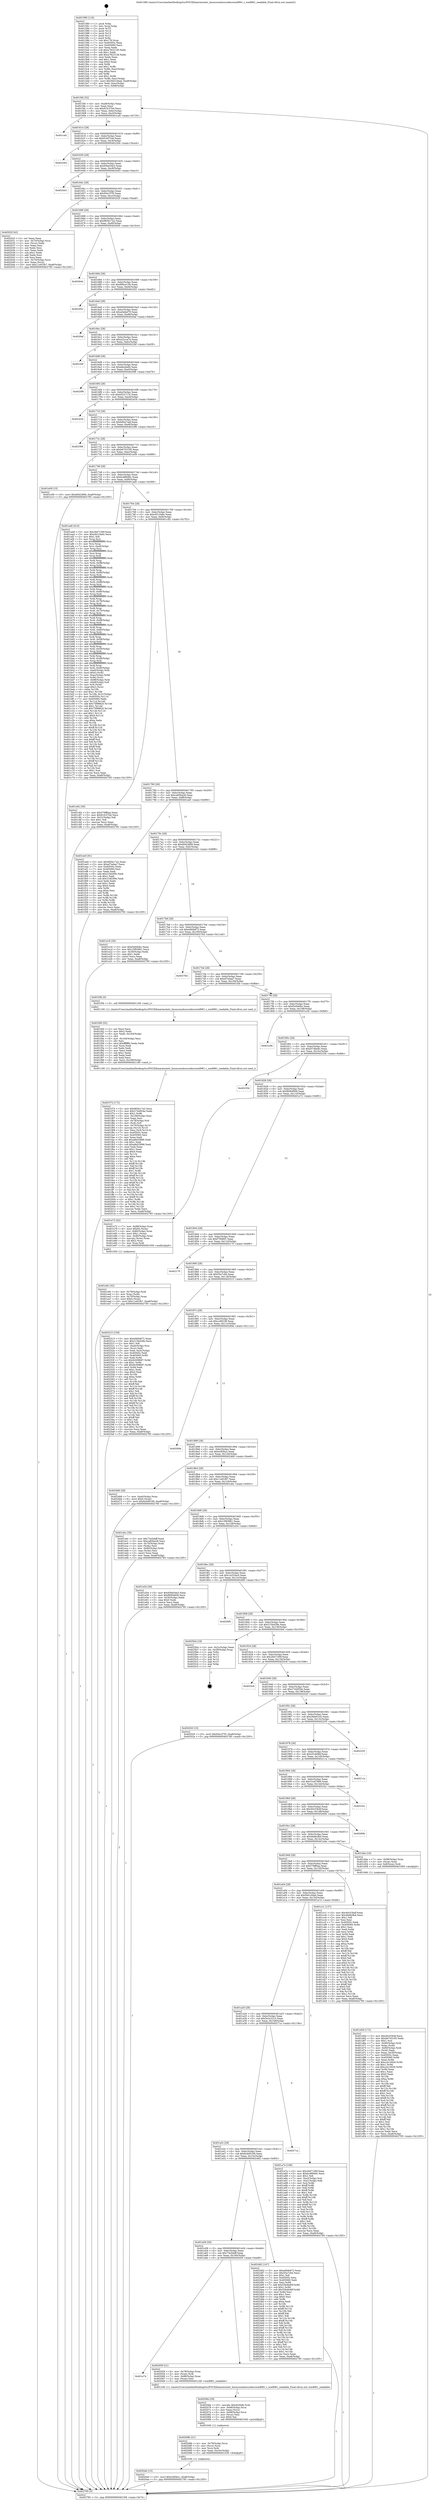 digraph "0x401580" {
  label = "0x401580 (/mnt/c/Users/mathe/Desktop/tcc/POCII/binaries/extr_linuxsoundsoccodecswm8961.c_wm8961_readable_Final-ollvm.out::main(0))"
  labelloc = "t"
  node[shape=record]

  Entry [label="",width=0.3,height=0.3,shape=circle,fillcolor=black,style=filled]
  "0x4015f4" [label="{
     0x4015f4 [32]\l
     | [instrs]\l
     &nbsp;&nbsp;0x4015f4 \<+6\>: mov -0xa8(%rbp),%eax\l
     &nbsp;&nbsp;0x4015fa \<+2\>: mov %eax,%ecx\l
     &nbsp;&nbsp;0x4015fc \<+6\>: sub $0x81fc37bd,%ecx\l
     &nbsp;&nbsp;0x401602 \<+6\>: mov %eax,-0xbc(%rbp)\l
     &nbsp;&nbsp;0x401608 \<+6\>: mov %ecx,-0xc0(%rbp)\l
     &nbsp;&nbsp;0x40160e \<+6\>: je 0000000000401ca0 \<main+0x720\>\l
  }"]
  "0x401ca0" [label="{
     0x401ca0\l
  }", style=dashed]
  "0x401614" [label="{
     0x401614 [28]\l
     | [instrs]\l
     &nbsp;&nbsp;0x401614 \<+5\>: jmp 0000000000401619 \<main+0x99\>\l
     &nbsp;&nbsp;0x401619 \<+6\>: mov -0xbc(%rbp),%eax\l
     &nbsp;&nbsp;0x40161f \<+5\>: sub $0x91bf72ad,%eax\l
     &nbsp;&nbsp;0x401624 \<+6\>: mov %eax,-0xc4(%rbp)\l
     &nbsp;&nbsp;0x40162a \<+6\>: je 0000000000402264 \<main+0xce4\>\l
  }"]
  Exit [label="",width=0.3,height=0.3,shape=circle,fillcolor=black,style=filled,peripheries=2]
  "0x402264" [label="{
     0x402264\l
  }", style=dashed]
  "0x401630" [label="{
     0x401630 [28]\l
     | [instrs]\l
     &nbsp;&nbsp;0x401630 \<+5\>: jmp 0000000000401635 \<main+0xb5\>\l
     &nbsp;&nbsp;0x401635 \<+6\>: mov -0xbc(%rbp),%eax\l
     &nbsp;&nbsp;0x40163b \<+5\>: sub $0x93be54e3,%eax\l
     &nbsp;&nbsp;0x401640 \<+6\>: mov %eax,-0xc8(%rbp)\l
     &nbsp;&nbsp;0x401646 \<+6\>: je 0000000000402443 \<main+0xec3\>\l
  }"]
  "0x4020a0" [label="{
     0x4020a0 [15]\l
     | [instrs]\l
     &nbsp;&nbsp;0x4020a0 \<+10\>: movl $0xe285bcc,-0xa8(%rbp)\l
     &nbsp;&nbsp;0x4020aa \<+5\>: jmp 0000000000402785 \<main+0x1205\>\l
  }"]
  "0x402443" [label="{
     0x402443\l
  }", style=dashed]
  "0x40164c" [label="{
     0x40164c [28]\l
     | [instrs]\l
     &nbsp;&nbsp;0x40164c \<+5\>: jmp 0000000000401651 \<main+0xd1\>\l
     &nbsp;&nbsp;0x401651 \<+6\>: mov -0xbc(%rbp),%eax\l
     &nbsp;&nbsp;0x401657 \<+5\>: sub $0x93e1f7f3,%eax\l
     &nbsp;&nbsp;0x40165c \<+6\>: mov %eax,-0xcc(%rbp)\l
     &nbsp;&nbsp;0x401662 \<+6\>: je 000000000040202f \<main+0xaaf\>\l
  }"]
  "0x40208b" [label="{
     0x40208b [21]\l
     | [instrs]\l
     &nbsp;&nbsp;0x40208b \<+4\>: mov -0x78(%rbp),%rcx\l
     &nbsp;&nbsp;0x40208f \<+3\>: mov (%rcx),%rcx\l
     &nbsp;&nbsp;0x402092 \<+3\>: mov %rcx,%rdi\l
     &nbsp;&nbsp;0x402095 \<+6\>: mov %eax,-0x16c(%rbp)\l
     &nbsp;&nbsp;0x40209b \<+5\>: call 0000000000401030 \<free@plt\>\l
     | [calls]\l
     &nbsp;&nbsp;0x401030 \{1\} (unknown)\l
  }"]
  "0x40202f" [label="{
     0x40202f [42]\l
     | [instrs]\l
     &nbsp;&nbsp;0x40202f \<+2\>: xor %eax,%eax\l
     &nbsp;&nbsp;0x402031 \<+4\>: mov -0x70(%rbp),%rcx\l
     &nbsp;&nbsp;0x402035 \<+2\>: mov (%rcx),%edx\l
     &nbsp;&nbsp;0x402037 \<+2\>: mov %eax,%esi\l
     &nbsp;&nbsp;0x402039 \<+2\>: sub %edx,%esi\l
     &nbsp;&nbsp;0x40203b \<+2\>: mov %eax,%edx\l
     &nbsp;&nbsp;0x40203d \<+3\>: sub $0x1,%edx\l
     &nbsp;&nbsp;0x402040 \<+2\>: add %edx,%esi\l
     &nbsp;&nbsp;0x402042 \<+2\>: sub %esi,%eax\l
     &nbsp;&nbsp;0x402044 \<+4\>: mov -0x70(%rbp),%rcx\l
     &nbsp;&nbsp;0x402048 \<+2\>: mov %eax,(%rcx)\l
     &nbsp;&nbsp;0x40204a \<+10\>: movl $0x11e91fb7,-0xa8(%rbp)\l
     &nbsp;&nbsp;0x402054 \<+5\>: jmp 0000000000402785 \<main+0x1205\>\l
  }"]
  "0x401668" [label="{
     0x401668 [28]\l
     | [instrs]\l
     &nbsp;&nbsp;0x401668 \<+5\>: jmp 000000000040166d \<main+0xed\>\l
     &nbsp;&nbsp;0x40166d \<+6\>: mov -0xbc(%rbp),%eax\l
     &nbsp;&nbsp;0x401673 \<+5\>: sub $0x965b17a2,%eax\l
     &nbsp;&nbsp;0x401678 \<+6\>: mov %eax,-0xd0(%rbp)\l
     &nbsp;&nbsp;0x40167e \<+6\>: je 0000000000402644 \<main+0x10c4\>\l
  }"]
  "0x40206e" [label="{
     0x40206e [29]\l
     | [instrs]\l
     &nbsp;&nbsp;0x40206e \<+10\>: movabs $0x4030d6,%rdi\l
     &nbsp;&nbsp;0x402078 \<+4\>: mov -0x68(%rbp),%rcx\l
     &nbsp;&nbsp;0x40207c \<+2\>: mov %eax,(%rcx)\l
     &nbsp;&nbsp;0x40207e \<+4\>: mov -0x68(%rbp),%rcx\l
     &nbsp;&nbsp;0x402082 \<+2\>: mov (%rcx),%esi\l
     &nbsp;&nbsp;0x402084 \<+2\>: mov $0x0,%al\l
     &nbsp;&nbsp;0x402086 \<+5\>: call 0000000000401040 \<printf@plt\>\l
     | [calls]\l
     &nbsp;&nbsp;0x401040 \{1\} (unknown)\l
  }"]
  "0x402644" [label="{
     0x402644\l
  }", style=dashed]
  "0x401684" [label="{
     0x401684 [28]\l
     | [instrs]\l
     &nbsp;&nbsp;0x401684 \<+5\>: jmp 0000000000401689 \<main+0x109\>\l
     &nbsp;&nbsp;0x401689 \<+6\>: mov -0xbc(%rbp),%eax\l
     &nbsp;&nbsp;0x40168f \<+5\>: sub $0x99bce15b,%eax\l
     &nbsp;&nbsp;0x401694 \<+6\>: mov %eax,-0xd4(%rbp)\l
     &nbsp;&nbsp;0x40169a \<+6\>: je 0000000000402452 \<main+0xed2\>\l
  }"]
  "0x401a74" [label="{
     0x401a74\l
  }", style=dashed]
  "0x402452" [label="{
     0x402452\l
  }", style=dashed]
  "0x4016a0" [label="{
     0x4016a0 [28]\l
     | [instrs]\l
     &nbsp;&nbsp;0x4016a0 \<+5\>: jmp 00000000004016a5 \<main+0x125\>\l
     &nbsp;&nbsp;0x4016a5 \<+6\>: mov -0xbc(%rbp),%eax\l
     &nbsp;&nbsp;0x4016ab \<+5\>: sub $0xa0afad79,%eax\l
     &nbsp;&nbsp;0x4016b0 \<+6\>: mov %eax,-0xd8(%rbp)\l
     &nbsp;&nbsp;0x4016b6 \<+6\>: je 00000000004020af \<main+0xb2f\>\l
  }"]
  "0x402059" [label="{
     0x402059 [21]\l
     | [instrs]\l
     &nbsp;&nbsp;0x402059 \<+4\>: mov -0x78(%rbp),%rax\l
     &nbsp;&nbsp;0x40205d \<+3\>: mov (%rax),%rdi\l
     &nbsp;&nbsp;0x402060 \<+7\>: mov -0x88(%rbp),%rax\l
     &nbsp;&nbsp;0x402067 \<+2\>: mov (%rax),%esi\l
     &nbsp;&nbsp;0x402069 \<+5\>: call 0000000000401240 \<wm8961_readable\>\l
     | [calls]\l
     &nbsp;&nbsp;0x401240 \{1\} (/mnt/c/Users/mathe/Desktop/tcc/POCII/binaries/extr_linuxsoundsoccodecswm8961.c_wm8961_readable_Final-ollvm.out::wm8961_readable)\l
  }"]
  "0x4020af" [label="{
     0x4020af\l
  }", style=dashed]
  "0x4016bc" [label="{
     0x4016bc [28]\l
     | [instrs]\l
     &nbsp;&nbsp;0x4016bc \<+5\>: jmp 00000000004016c1 \<main+0x141\>\l
     &nbsp;&nbsp;0x4016c1 \<+6\>: mov -0xbc(%rbp),%eax\l
     &nbsp;&nbsp;0x4016c7 \<+5\>: sub $0xa22cca7a,%eax\l
     &nbsp;&nbsp;0x4016cc \<+6\>: mov %eax,-0xdc(%rbp)\l
     &nbsp;&nbsp;0x4016d2 \<+6\>: je 00000000004022bf \<main+0xd3f\>\l
  }"]
  "0x401a58" [label="{
     0x401a58 [28]\l
     | [instrs]\l
     &nbsp;&nbsp;0x401a58 \<+5\>: jmp 0000000000401a5d \<main+0x4dd\>\l
     &nbsp;&nbsp;0x401a5d \<+6\>: mov -0xbc(%rbp),%eax\l
     &nbsp;&nbsp;0x401a63 \<+5\>: sub $0x73e5deff,%eax\l
     &nbsp;&nbsp;0x401a68 \<+6\>: mov %eax,-0x160(%rbp)\l
     &nbsp;&nbsp;0x401a6e \<+6\>: je 0000000000402059 \<main+0xad9\>\l
  }"]
  "0x4022bf" [label="{
     0x4022bf\l
  }", style=dashed]
  "0x4016d8" [label="{
     0x4016d8 [28]\l
     | [instrs]\l
     &nbsp;&nbsp;0x4016d8 \<+5\>: jmp 00000000004016dd \<main+0x15d\>\l
     &nbsp;&nbsp;0x4016dd \<+6\>: mov -0xbc(%rbp),%eax\l
     &nbsp;&nbsp;0x4016e3 \<+5\>: sub $0xafecbe84,%eax\l
     &nbsp;&nbsp;0x4016e8 \<+6\>: mov %eax,-0xe0(%rbp)\l
     &nbsp;&nbsp;0x4016ee \<+6\>: je 00000000004020f6 \<main+0xb76\>\l
  }"]
  "0x402482" [label="{
     0x402482 [147]\l
     | [instrs]\l
     &nbsp;&nbsp;0x402482 \<+5\>: mov $0xef40b872,%eax\l
     &nbsp;&nbsp;0x402487 \<+5\>: mov $0x55a7c64,%ecx\l
     &nbsp;&nbsp;0x40248c \<+2\>: mov $0x1,%dl\l
     &nbsp;&nbsp;0x40248e \<+7\>: mov 0x40505c,%esi\l
     &nbsp;&nbsp;0x402495 \<+7\>: mov 0x405060,%edi\l
     &nbsp;&nbsp;0x40249c \<+3\>: mov %esi,%r8d\l
     &nbsp;&nbsp;0x40249f \<+7\>: add $0x53b4bd0f,%r8d\l
     &nbsp;&nbsp;0x4024a6 \<+4\>: sub $0x1,%r8d\l
     &nbsp;&nbsp;0x4024aa \<+7\>: sub $0x53b4bd0f,%r8d\l
     &nbsp;&nbsp;0x4024b1 \<+4\>: imul %r8d,%esi\l
     &nbsp;&nbsp;0x4024b5 \<+3\>: and $0x1,%esi\l
     &nbsp;&nbsp;0x4024b8 \<+3\>: cmp $0x0,%esi\l
     &nbsp;&nbsp;0x4024bb \<+4\>: sete %r9b\l
     &nbsp;&nbsp;0x4024bf \<+3\>: cmp $0xa,%edi\l
     &nbsp;&nbsp;0x4024c2 \<+4\>: setl %r10b\l
     &nbsp;&nbsp;0x4024c6 \<+3\>: mov %r9b,%r11b\l
     &nbsp;&nbsp;0x4024c9 \<+4\>: xor $0xff,%r11b\l
     &nbsp;&nbsp;0x4024cd \<+3\>: mov %r10b,%bl\l
     &nbsp;&nbsp;0x4024d0 \<+3\>: xor $0xff,%bl\l
     &nbsp;&nbsp;0x4024d3 \<+3\>: xor $0x1,%dl\l
     &nbsp;&nbsp;0x4024d6 \<+3\>: mov %r11b,%r14b\l
     &nbsp;&nbsp;0x4024d9 \<+4\>: and $0xff,%r14b\l
     &nbsp;&nbsp;0x4024dd \<+3\>: and %dl,%r9b\l
     &nbsp;&nbsp;0x4024e0 \<+3\>: mov %bl,%r15b\l
     &nbsp;&nbsp;0x4024e3 \<+4\>: and $0xff,%r15b\l
     &nbsp;&nbsp;0x4024e7 \<+3\>: and %dl,%r10b\l
     &nbsp;&nbsp;0x4024ea \<+3\>: or %r9b,%r14b\l
     &nbsp;&nbsp;0x4024ed \<+3\>: or %r10b,%r15b\l
     &nbsp;&nbsp;0x4024f0 \<+3\>: xor %r15b,%r14b\l
     &nbsp;&nbsp;0x4024f3 \<+3\>: or %bl,%r11b\l
     &nbsp;&nbsp;0x4024f6 \<+4\>: xor $0xff,%r11b\l
     &nbsp;&nbsp;0x4024fa \<+3\>: or $0x1,%dl\l
     &nbsp;&nbsp;0x4024fd \<+3\>: and %dl,%r11b\l
     &nbsp;&nbsp;0x402500 \<+3\>: or %r11b,%r14b\l
     &nbsp;&nbsp;0x402503 \<+4\>: test $0x1,%r14b\l
     &nbsp;&nbsp;0x402507 \<+3\>: cmovne %ecx,%eax\l
     &nbsp;&nbsp;0x40250a \<+6\>: mov %eax,-0xa8(%rbp)\l
     &nbsp;&nbsp;0x402510 \<+5\>: jmp 0000000000402785 \<main+0x1205\>\l
  }"]
  "0x4020f6" [label="{
     0x4020f6\l
  }", style=dashed]
  "0x4016f4" [label="{
     0x4016f4 [28]\l
     | [instrs]\l
     &nbsp;&nbsp;0x4016f4 \<+5\>: jmp 00000000004016f9 \<main+0x179\>\l
     &nbsp;&nbsp;0x4016f9 \<+6\>: mov -0xbc(%rbp),%eax\l
     &nbsp;&nbsp;0x4016ff \<+5\>: sub $0xb522713c,%eax\l
     &nbsp;&nbsp;0x401704 \<+6\>: mov %eax,-0xe4(%rbp)\l
     &nbsp;&nbsp;0x40170a \<+6\>: je 0000000000402434 \<main+0xeb4\>\l
  }"]
  "0x401a3c" [label="{
     0x401a3c [28]\l
     | [instrs]\l
     &nbsp;&nbsp;0x401a3c \<+5\>: jmp 0000000000401a41 \<main+0x4c1\>\l
     &nbsp;&nbsp;0x401a41 \<+6\>: mov -0xbc(%rbp),%eax\l
     &nbsp;&nbsp;0x401a47 \<+5\>: sub $0x6cb09169,%eax\l
     &nbsp;&nbsp;0x401a4c \<+6\>: mov %eax,-0x15c(%rbp)\l
     &nbsp;&nbsp;0x401a52 \<+6\>: je 0000000000402482 \<main+0xf02\>\l
  }"]
  "0x402434" [label="{
     0x402434\l
  }", style=dashed]
  "0x401710" [label="{
     0x401710 [28]\l
     | [instrs]\l
     &nbsp;&nbsp;0x401710 \<+5\>: jmp 0000000000401715 \<main+0x195\>\l
     &nbsp;&nbsp;0x401715 \<+6\>: mov -0xbc(%rbp),%eax\l
     &nbsp;&nbsp;0x40171b \<+5\>: sub $0xb60a7aaf,%eax\l
     &nbsp;&nbsp;0x401720 \<+6\>: mov %eax,-0xe8(%rbp)\l
     &nbsp;&nbsp;0x401726 \<+6\>: je 0000000000402396 \<main+0xe16\>\l
  }"]
  "0x40271a" [label="{
     0x40271a\l
  }", style=dashed]
  "0x402396" [label="{
     0x402396\l
  }", style=dashed]
  "0x40172c" [label="{
     0x40172c [28]\l
     | [instrs]\l
     &nbsp;&nbsp;0x40172c \<+5\>: jmp 0000000000401731 \<main+0x1b1\>\l
     &nbsp;&nbsp;0x401731 \<+6\>: mov -0xbc(%rbp),%eax\l
     &nbsp;&nbsp;0x401737 \<+5\>: sub $0xb6703195,%eax\l
     &nbsp;&nbsp;0x40173c \<+6\>: mov %eax,-0xec(%rbp)\l
     &nbsp;&nbsp;0x401742 \<+6\>: je 0000000000401e09 \<main+0x889\>\l
  }"]
  "0x401f74" [label="{
     0x401f74 [172]\l
     | [instrs]\l
     &nbsp;&nbsp;0x401f74 \<+5\>: mov $0x965b17a2,%ecx\l
     &nbsp;&nbsp;0x401f79 \<+5\>: mov $0x2744954e,%edx\l
     &nbsp;&nbsp;0x401f7e \<+3\>: mov $0x1,%r8b\l
     &nbsp;&nbsp;0x401f81 \<+6\>: mov -0x168(%rbp),%esi\l
     &nbsp;&nbsp;0x401f87 \<+3\>: imul %eax,%esi\l
     &nbsp;&nbsp;0x401f8a \<+4\>: mov -0x78(%rbp),%r9\l
     &nbsp;&nbsp;0x401f8e \<+3\>: mov (%r9),%r9\l
     &nbsp;&nbsp;0x401f91 \<+4\>: mov -0x70(%rbp),%r10\l
     &nbsp;&nbsp;0x401f95 \<+3\>: movslq (%r10),%r10\l
     &nbsp;&nbsp;0x401f98 \<+4\>: mov %esi,(%r9,%r10,4)\l
     &nbsp;&nbsp;0x401f9c \<+7\>: mov 0x40505c,%eax\l
     &nbsp;&nbsp;0x401fa3 \<+7\>: mov 0x405060,%esi\l
     &nbsp;&nbsp;0x401faa \<+2\>: mov %eax,%edi\l
     &nbsp;&nbsp;0x401fac \<+6\>: add $0xa8d25986,%edi\l
     &nbsp;&nbsp;0x401fb2 \<+3\>: sub $0x1,%edi\l
     &nbsp;&nbsp;0x401fb5 \<+6\>: sub $0xa8d25986,%edi\l
     &nbsp;&nbsp;0x401fbb \<+3\>: imul %edi,%eax\l
     &nbsp;&nbsp;0x401fbe \<+3\>: and $0x1,%eax\l
     &nbsp;&nbsp;0x401fc1 \<+3\>: cmp $0x0,%eax\l
     &nbsp;&nbsp;0x401fc4 \<+4\>: sete %r11b\l
     &nbsp;&nbsp;0x401fc8 \<+3\>: cmp $0xa,%esi\l
     &nbsp;&nbsp;0x401fcb \<+3\>: setl %bl\l
     &nbsp;&nbsp;0x401fce \<+3\>: mov %r11b,%r14b\l
     &nbsp;&nbsp;0x401fd1 \<+4\>: xor $0xff,%r14b\l
     &nbsp;&nbsp;0x401fd5 \<+3\>: mov %bl,%r15b\l
     &nbsp;&nbsp;0x401fd8 \<+4\>: xor $0xff,%r15b\l
     &nbsp;&nbsp;0x401fdc \<+4\>: xor $0x1,%r8b\l
     &nbsp;&nbsp;0x401fe0 \<+3\>: mov %r14b,%r12b\l
     &nbsp;&nbsp;0x401fe3 \<+4\>: and $0xff,%r12b\l
     &nbsp;&nbsp;0x401fe7 \<+3\>: and %r8b,%r11b\l
     &nbsp;&nbsp;0x401fea \<+3\>: mov %r15b,%r13b\l
     &nbsp;&nbsp;0x401fed \<+4\>: and $0xff,%r13b\l
     &nbsp;&nbsp;0x401ff1 \<+3\>: and %r8b,%bl\l
     &nbsp;&nbsp;0x401ff4 \<+3\>: or %r11b,%r12b\l
     &nbsp;&nbsp;0x401ff7 \<+3\>: or %bl,%r13b\l
     &nbsp;&nbsp;0x401ffa \<+3\>: xor %r13b,%r12b\l
     &nbsp;&nbsp;0x401ffd \<+3\>: or %r15b,%r14b\l
     &nbsp;&nbsp;0x402000 \<+4\>: xor $0xff,%r14b\l
     &nbsp;&nbsp;0x402004 \<+4\>: or $0x1,%r8b\l
     &nbsp;&nbsp;0x402008 \<+3\>: and %r8b,%r14b\l
     &nbsp;&nbsp;0x40200b \<+3\>: or %r14b,%r12b\l
     &nbsp;&nbsp;0x40200e \<+4\>: test $0x1,%r12b\l
     &nbsp;&nbsp;0x402012 \<+3\>: cmovne %edx,%ecx\l
     &nbsp;&nbsp;0x402015 \<+6\>: mov %ecx,-0xa8(%rbp)\l
     &nbsp;&nbsp;0x40201b \<+5\>: jmp 0000000000402785 \<main+0x1205\>\l
  }"]
  "0x401e09" [label="{
     0x401e09 [15]\l
     | [instrs]\l
     &nbsp;&nbsp;0x401e09 \<+10\>: movl $0xd0d248f4,-0xa8(%rbp)\l
     &nbsp;&nbsp;0x401e13 \<+5\>: jmp 0000000000402785 \<main+0x1205\>\l
  }"]
  "0x401748" [label="{
     0x401748 [28]\l
     | [instrs]\l
     &nbsp;&nbsp;0x401748 \<+5\>: jmp 000000000040174d \<main+0x1cd\>\l
     &nbsp;&nbsp;0x40174d \<+6\>: mov -0xbc(%rbp),%eax\l
     &nbsp;&nbsp;0x401753 \<+5\>: sub $0xbcd8949c,%eax\l
     &nbsp;&nbsp;0x401758 \<+6\>: mov %eax,-0xf0(%rbp)\l
     &nbsp;&nbsp;0x40175e \<+6\>: je 0000000000401ae8 \<main+0x568\>\l
  }"]
  "0x401f40" [label="{
     0x401f40 [52]\l
     | [instrs]\l
     &nbsp;&nbsp;0x401f40 \<+2\>: xor %ecx,%ecx\l
     &nbsp;&nbsp;0x401f42 \<+5\>: mov $0x2,%edx\l
     &nbsp;&nbsp;0x401f47 \<+6\>: mov %edx,-0x164(%rbp)\l
     &nbsp;&nbsp;0x401f4d \<+1\>: cltd\l
     &nbsp;&nbsp;0x401f4e \<+6\>: mov -0x164(%rbp),%esi\l
     &nbsp;&nbsp;0x401f54 \<+2\>: idiv %esi\l
     &nbsp;&nbsp;0x401f56 \<+6\>: imul $0xfffffffe,%edx,%edx\l
     &nbsp;&nbsp;0x401f5c \<+2\>: mov %ecx,%edi\l
     &nbsp;&nbsp;0x401f5e \<+2\>: sub %edx,%edi\l
     &nbsp;&nbsp;0x401f60 \<+2\>: mov %ecx,%edx\l
     &nbsp;&nbsp;0x401f62 \<+3\>: sub $0x1,%edx\l
     &nbsp;&nbsp;0x401f65 \<+2\>: add %edx,%edi\l
     &nbsp;&nbsp;0x401f67 \<+2\>: sub %edi,%ecx\l
     &nbsp;&nbsp;0x401f69 \<+6\>: mov %ecx,-0x168(%rbp)\l
     &nbsp;&nbsp;0x401f6f \<+5\>: call 0000000000401160 \<next_i\>\l
     | [calls]\l
     &nbsp;&nbsp;0x401160 \{1\} (/mnt/c/Users/mathe/Desktop/tcc/POCII/binaries/extr_linuxsoundsoccodecswm8961.c_wm8961_readable_Final-ollvm.out::next_i)\l
  }"]
  "0x401ae8" [label="{
     0x401ae8 [410]\l
     | [instrs]\l
     &nbsp;&nbsp;0x401ae8 \<+5\>: mov $0x26d7190f,%eax\l
     &nbsp;&nbsp;0x401aed \<+5\>: mov $0xc9210a8c,%ecx\l
     &nbsp;&nbsp;0x401af2 \<+2\>: mov $0x1,%dl\l
     &nbsp;&nbsp;0x401af4 \<+3\>: mov %rsp,%rsi\l
     &nbsp;&nbsp;0x401af7 \<+4\>: add $0xfffffffffffffff0,%rsi\l
     &nbsp;&nbsp;0x401afb \<+3\>: mov %rsi,%rsp\l
     &nbsp;&nbsp;0x401afe \<+7\>: mov %rsi,-0xa0(%rbp)\l
     &nbsp;&nbsp;0x401b05 \<+3\>: mov %rsp,%rsi\l
     &nbsp;&nbsp;0x401b08 \<+4\>: add $0xfffffffffffffff0,%rsi\l
     &nbsp;&nbsp;0x401b0c \<+3\>: mov %rsi,%rsp\l
     &nbsp;&nbsp;0x401b0f \<+3\>: mov %rsp,%rdi\l
     &nbsp;&nbsp;0x401b12 \<+4\>: add $0xfffffffffffffff0,%rdi\l
     &nbsp;&nbsp;0x401b16 \<+3\>: mov %rdi,%rsp\l
     &nbsp;&nbsp;0x401b19 \<+7\>: mov %rdi,-0x98(%rbp)\l
     &nbsp;&nbsp;0x401b20 \<+3\>: mov %rsp,%rdi\l
     &nbsp;&nbsp;0x401b23 \<+4\>: add $0xfffffffffffffff0,%rdi\l
     &nbsp;&nbsp;0x401b27 \<+3\>: mov %rdi,%rsp\l
     &nbsp;&nbsp;0x401b2a \<+7\>: mov %rdi,-0x90(%rbp)\l
     &nbsp;&nbsp;0x401b31 \<+3\>: mov %rsp,%rdi\l
     &nbsp;&nbsp;0x401b34 \<+4\>: add $0xfffffffffffffff0,%rdi\l
     &nbsp;&nbsp;0x401b38 \<+3\>: mov %rdi,%rsp\l
     &nbsp;&nbsp;0x401b3b \<+7\>: mov %rdi,-0x88(%rbp)\l
     &nbsp;&nbsp;0x401b42 \<+3\>: mov %rsp,%rdi\l
     &nbsp;&nbsp;0x401b45 \<+4\>: add $0xfffffffffffffff0,%rdi\l
     &nbsp;&nbsp;0x401b49 \<+3\>: mov %rdi,%rsp\l
     &nbsp;&nbsp;0x401b4c \<+4\>: mov %rdi,-0x80(%rbp)\l
     &nbsp;&nbsp;0x401b50 \<+3\>: mov %rsp,%rdi\l
     &nbsp;&nbsp;0x401b53 \<+4\>: add $0xfffffffffffffff0,%rdi\l
     &nbsp;&nbsp;0x401b57 \<+3\>: mov %rdi,%rsp\l
     &nbsp;&nbsp;0x401b5a \<+4\>: mov %rdi,-0x78(%rbp)\l
     &nbsp;&nbsp;0x401b5e \<+3\>: mov %rsp,%rdi\l
     &nbsp;&nbsp;0x401b61 \<+4\>: add $0xfffffffffffffff0,%rdi\l
     &nbsp;&nbsp;0x401b65 \<+3\>: mov %rdi,%rsp\l
     &nbsp;&nbsp;0x401b68 \<+4\>: mov %rdi,-0x70(%rbp)\l
     &nbsp;&nbsp;0x401b6c \<+3\>: mov %rsp,%rdi\l
     &nbsp;&nbsp;0x401b6f \<+4\>: add $0xfffffffffffffff0,%rdi\l
     &nbsp;&nbsp;0x401b73 \<+3\>: mov %rdi,%rsp\l
     &nbsp;&nbsp;0x401b76 \<+4\>: mov %rdi,-0x68(%rbp)\l
     &nbsp;&nbsp;0x401b7a \<+3\>: mov %rsp,%rdi\l
     &nbsp;&nbsp;0x401b7d \<+4\>: add $0xfffffffffffffff0,%rdi\l
     &nbsp;&nbsp;0x401b81 \<+3\>: mov %rdi,%rsp\l
     &nbsp;&nbsp;0x401b84 \<+4\>: mov %rdi,-0x60(%rbp)\l
     &nbsp;&nbsp;0x401b88 \<+3\>: mov %rsp,%rdi\l
     &nbsp;&nbsp;0x401b8b \<+4\>: add $0xfffffffffffffff0,%rdi\l
     &nbsp;&nbsp;0x401b8f \<+3\>: mov %rdi,%rsp\l
     &nbsp;&nbsp;0x401b92 \<+4\>: mov %rdi,-0x58(%rbp)\l
     &nbsp;&nbsp;0x401b96 \<+3\>: mov %rsp,%rdi\l
     &nbsp;&nbsp;0x401b99 \<+4\>: add $0xfffffffffffffff0,%rdi\l
     &nbsp;&nbsp;0x401b9d \<+3\>: mov %rdi,%rsp\l
     &nbsp;&nbsp;0x401ba0 \<+4\>: mov %rdi,-0x50(%rbp)\l
     &nbsp;&nbsp;0x401ba4 \<+3\>: mov %rsp,%rdi\l
     &nbsp;&nbsp;0x401ba7 \<+4\>: add $0xfffffffffffffff0,%rdi\l
     &nbsp;&nbsp;0x401bab \<+3\>: mov %rdi,%rsp\l
     &nbsp;&nbsp;0x401bae \<+4\>: mov %rdi,-0x48(%rbp)\l
     &nbsp;&nbsp;0x401bb2 \<+3\>: mov %rsp,%rdi\l
     &nbsp;&nbsp;0x401bb5 \<+4\>: add $0xfffffffffffffff0,%rdi\l
     &nbsp;&nbsp;0x401bb9 \<+3\>: mov %rdi,%rsp\l
     &nbsp;&nbsp;0x401bbc \<+4\>: mov %rdi,-0x40(%rbp)\l
     &nbsp;&nbsp;0x401bc0 \<+7\>: mov -0xa0(%rbp),%rdi\l
     &nbsp;&nbsp;0x401bc7 \<+6\>: movl $0x0,(%rdi)\l
     &nbsp;&nbsp;0x401bcd \<+7\>: mov -0xac(%rbp),%r8d\l
     &nbsp;&nbsp;0x401bd4 \<+3\>: mov %r8d,(%rsi)\l
     &nbsp;&nbsp;0x401bd7 \<+7\>: mov -0x98(%rbp),%rdi\l
     &nbsp;&nbsp;0x401bde \<+7\>: mov -0xb8(%rbp),%r9\l
     &nbsp;&nbsp;0x401be5 \<+3\>: mov %r9,(%rdi)\l
     &nbsp;&nbsp;0x401be8 \<+3\>: cmpl $0x2,(%rsi)\l
     &nbsp;&nbsp;0x401beb \<+4\>: setne %r10b\l
     &nbsp;&nbsp;0x401bef \<+4\>: and $0x1,%r10b\l
     &nbsp;&nbsp;0x401bf3 \<+4\>: mov %r10b,-0x31(%rbp)\l
     &nbsp;&nbsp;0x401bf7 \<+8\>: mov 0x40505c,%r11d\l
     &nbsp;&nbsp;0x401bff \<+7\>: mov 0x405060,%ebx\l
     &nbsp;&nbsp;0x401c06 \<+3\>: mov %r11d,%r14d\l
     &nbsp;&nbsp;0x401c09 \<+7\>: add $0x75f98820,%r14d\l
     &nbsp;&nbsp;0x401c10 \<+4\>: sub $0x1,%r14d\l
     &nbsp;&nbsp;0x401c14 \<+7\>: sub $0x75f98820,%r14d\l
     &nbsp;&nbsp;0x401c1b \<+4\>: imul %r14d,%r11d\l
     &nbsp;&nbsp;0x401c1f \<+4\>: and $0x1,%r11d\l
     &nbsp;&nbsp;0x401c23 \<+4\>: cmp $0x0,%r11d\l
     &nbsp;&nbsp;0x401c27 \<+4\>: sete %r10b\l
     &nbsp;&nbsp;0x401c2b \<+3\>: cmp $0xa,%ebx\l
     &nbsp;&nbsp;0x401c2e \<+4\>: setl %r15b\l
     &nbsp;&nbsp;0x401c32 \<+3\>: mov %r10b,%r12b\l
     &nbsp;&nbsp;0x401c35 \<+4\>: xor $0xff,%r12b\l
     &nbsp;&nbsp;0x401c39 \<+3\>: mov %r15b,%r13b\l
     &nbsp;&nbsp;0x401c3c \<+4\>: xor $0xff,%r13b\l
     &nbsp;&nbsp;0x401c40 \<+3\>: xor $0x1,%dl\l
     &nbsp;&nbsp;0x401c43 \<+3\>: mov %r12b,%sil\l
     &nbsp;&nbsp;0x401c46 \<+4\>: and $0xff,%sil\l
     &nbsp;&nbsp;0x401c4a \<+3\>: and %dl,%r10b\l
     &nbsp;&nbsp;0x401c4d \<+3\>: mov %r13b,%dil\l
     &nbsp;&nbsp;0x401c50 \<+4\>: and $0xff,%dil\l
     &nbsp;&nbsp;0x401c54 \<+3\>: and %dl,%r15b\l
     &nbsp;&nbsp;0x401c57 \<+3\>: or %r10b,%sil\l
     &nbsp;&nbsp;0x401c5a \<+3\>: or %r15b,%dil\l
     &nbsp;&nbsp;0x401c5d \<+3\>: xor %dil,%sil\l
     &nbsp;&nbsp;0x401c60 \<+3\>: or %r13b,%r12b\l
     &nbsp;&nbsp;0x401c63 \<+4\>: xor $0xff,%r12b\l
     &nbsp;&nbsp;0x401c67 \<+3\>: or $0x1,%dl\l
     &nbsp;&nbsp;0x401c6a \<+3\>: and %dl,%r12b\l
     &nbsp;&nbsp;0x401c6d \<+3\>: or %r12b,%sil\l
     &nbsp;&nbsp;0x401c70 \<+4\>: test $0x1,%sil\l
     &nbsp;&nbsp;0x401c74 \<+3\>: cmovne %ecx,%eax\l
     &nbsp;&nbsp;0x401c77 \<+6\>: mov %eax,-0xa8(%rbp)\l
     &nbsp;&nbsp;0x401c7d \<+5\>: jmp 0000000000402785 \<main+0x1205\>\l
  }"]
  "0x401764" [label="{
     0x401764 [28]\l
     | [instrs]\l
     &nbsp;&nbsp;0x401764 \<+5\>: jmp 0000000000401769 \<main+0x1e9\>\l
     &nbsp;&nbsp;0x401769 \<+6\>: mov -0xbc(%rbp),%eax\l
     &nbsp;&nbsp;0x40176f \<+5\>: sub $0xc9210a8c,%eax\l
     &nbsp;&nbsp;0x401774 \<+6\>: mov %eax,-0xf4(%rbp)\l
     &nbsp;&nbsp;0x40177a \<+6\>: je 0000000000401c82 \<main+0x702\>\l
  }"]
  "0x401e9c" [label="{
     0x401e9c [32]\l
     | [instrs]\l
     &nbsp;&nbsp;0x401e9c \<+4\>: mov -0x78(%rbp),%rdi\l
     &nbsp;&nbsp;0x401ea0 \<+3\>: mov %rax,(%rdi)\l
     &nbsp;&nbsp;0x401ea3 \<+4\>: mov -0x70(%rbp),%rax\l
     &nbsp;&nbsp;0x401ea7 \<+6\>: movl $0x0,(%rax)\l
     &nbsp;&nbsp;0x401ead \<+10\>: movl $0x11e91fb7,-0xa8(%rbp)\l
     &nbsp;&nbsp;0x401eb7 \<+5\>: jmp 0000000000402785 \<main+0x1205\>\l
  }"]
  "0x401c82" [label="{
     0x401c82 [30]\l
     | [instrs]\l
     &nbsp;&nbsp;0x401c82 \<+5\>: mov $0x576ff0aa,%eax\l
     &nbsp;&nbsp;0x401c87 \<+5\>: mov $0x81fc37bd,%ecx\l
     &nbsp;&nbsp;0x401c8c \<+3\>: mov -0x31(%rbp),%dl\l
     &nbsp;&nbsp;0x401c8f \<+3\>: test $0x1,%dl\l
     &nbsp;&nbsp;0x401c92 \<+3\>: cmovne %ecx,%eax\l
     &nbsp;&nbsp;0x401c95 \<+6\>: mov %eax,-0xa8(%rbp)\l
     &nbsp;&nbsp;0x401c9b \<+5\>: jmp 0000000000402785 \<main+0x1205\>\l
  }"]
  "0x401780" [label="{
     0x401780 [28]\l
     | [instrs]\l
     &nbsp;&nbsp;0x401780 \<+5\>: jmp 0000000000401785 \<main+0x205\>\l
     &nbsp;&nbsp;0x401785 \<+6\>: mov -0xbc(%rbp),%eax\l
     &nbsp;&nbsp;0x40178b \<+5\>: sub $0xca85ba28,%eax\l
     &nbsp;&nbsp;0x401790 \<+6\>: mov %eax,-0xf8(%rbp)\l
     &nbsp;&nbsp;0x401796 \<+6\>: je 0000000000401ee0 \<main+0x960\>\l
  }"]
  "0x401d5d" [label="{
     0x401d5d [172]\l
     | [instrs]\l
     &nbsp;&nbsp;0x401d5d \<+5\>: mov $0x40c53b4f,%ecx\l
     &nbsp;&nbsp;0x401d62 \<+5\>: mov $0xb6703195,%edx\l
     &nbsp;&nbsp;0x401d67 \<+3\>: mov $0x1,%sil\l
     &nbsp;&nbsp;0x401d6a \<+7\>: mov -0x90(%rbp),%rdi\l
     &nbsp;&nbsp;0x401d71 \<+2\>: mov %eax,(%rdi)\l
     &nbsp;&nbsp;0x401d73 \<+7\>: mov -0x90(%rbp),%rdi\l
     &nbsp;&nbsp;0x401d7a \<+2\>: mov (%rdi),%eax\l
     &nbsp;&nbsp;0x401d7c \<+3\>: mov %eax,-0x30(%rbp)\l
     &nbsp;&nbsp;0x401d7f \<+7\>: mov 0x40505c,%eax\l
     &nbsp;&nbsp;0x401d86 \<+8\>: mov 0x405060,%r8d\l
     &nbsp;&nbsp;0x401d8e \<+3\>: mov %eax,%r9d\l
     &nbsp;&nbsp;0x401d91 \<+7\>: add $0xccb14926,%r9d\l
     &nbsp;&nbsp;0x401d98 \<+4\>: sub $0x1,%r9d\l
     &nbsp;&nbsp;0x401d9c \<+7\>: sub $0xccb14926,%r9d\l
     &nbsp;&nbsp;0x401da3 \<+4\>: imul %r9d,%eax\l
     &nbsp;&nbsp;0x401da7 \<+3\>: and $0x1,%eax\l
     &nbsp;&nbsp;0x401daa \<+3\>: cmp $0x0,%eax\l
     &nbsp;&nbsp;0x401dad \<+4\>: sete %r10b\l
     &nbsp;&nbsp;0x401db1 \<+4\>: cmp $0xa,%r8d\l
     &nbsp;&nbsp;0x401db5 \<+4\>: setl %r11b\l
     &nbsp;&nbsp;0x401db9 \<+3\>: mov %r10b,%bl\l
     &nbsp;&nbsp;0x401dbc \<+3\>: xor $0xff,%bl\l
     &nbsp;&nbsp;0x401dbf \<+3\>: mov %r11b,%r14b\l
     &nbsp;&nbsp;0x401dc2 \<+4\>: xor $0xff,%r14b\l
     &nbsp;&nbsp;0x401dc6 \<+4\>: xor $0x1,%sil\l
     &nbsp;&nbsp;0x401dca \<+3\>: mov %bl,%r15b\l
     &nbsp;&nbsp;0x401dcd \<+4\>: and $0xff,%r15b\l
     &nbsp;&nbsp;0x401dd1 \<+3\>: and %sil,%r10b\l
     &nbsp;&nbsp;0x401dd4 \<+3\>: mov %r14b,%r12b\l
     &nbsp;&nbsp;0x401dd7 \<+4\>: and $0xff,%r12b\l
     &nbsp;&nbsp;0x401ddb \<+3\>: and %sil,%r11b\l
     &nbsp;&nbsp;0x401dde \<+3\>: or %r10b,%r15b\l
     &nbsp;&nbsp;0x401de1 \<+3\>: or %r11b,%r12b\l
     &nbsp;&nbsp;0x401de4 \<+3\>: xor %r12b,%r15b\l
     &nbsp;&nbsp;0x401de7 \<+3\>: or %r14b,%bl\l
     &nbsp;&nbsp;0x401dea \<+3\>: xor $0xff,%bl\l
     &nbsp;&nbsp;0x401ded \<+4\>: or $0x1,%sil\l
     &nbsp;&nbsp;0x401df1 \<+3\>: and %sil,%bl\l
     &nbsp;&nbsp;0x401df4 \<+3\>: or %bl,%r15b\l
     &nbsp;&nbsp;0x401df7 \<+4\>: test $0x1,%r15b\l
     &nbsp;&nbsp;0x401dfb \<+3\>: cmovne %edx,%ecx\l
     &nbsp;&nbsp;0x401dfe \<+6\>: mov %ecx,-0xa8(%rbp)\l
     &nbsp;&nbsp;0x401e04 \<+5\>: jmp 0000000000402785 \<main+0x1205\>\l
  }"]
  "0x401ee0" [label="{
     0x401ee0 [91]\l
     | [instrs]\l
     &nbsp;&nbsp;0x401ee0 \<+5\>: mov $0x965b17a2,%eax\l
     &nbsp;&nbsp;0x401ee5 \<+5\>: mov $0xef7edaa7,%ecx\l
     &nbsp;&nbsp;0x401eea \<+7\>: mov 0x40505c,%edx\l
     &nbsp;&nbsp;0x401ef1 \<+7\>: mov 0x405060,%esi\l
     &nbsp;&nbsp;0x401ef8 \<+2\>: mov %edx,%edi\l
     &nbsp;&nbsp;0x401efa \<+6\>: add $0x31fd299c,%edi\l
     &nbsp;&nbsp;0x401f00 \<+3\>: sub $0x1,%edi\l
     &nbsp;&nbsp;0x401f03 \<+6\>: sub $0x31fd299c,%edi\l
     &nbsp;&nbsp;0x401f09 \<+3\>: imul %edi,%edx\l
     &nbsp;&nbsp;0x401f0c \<+3\>: and $0x1,%edx\l
     &nbsp;&nbsp;0x401f0f \<+3\>: cmp $0x0,%edx\l
     &nbsp;&nbsp;0x401f12 \<+4\>: sete %r8b\l
     &nbsp;&nbsp;0x401f16 \<+3\>: cmp $0xa,%esi\l
     &nbsp;&nbsp;0x401f19 \<+4\>: setl %r9b\l
     &nbsp;&nbsp;0x401f1d \<+3\>: mov %r8b,%r10b\l
     &nbsp;&nbsp;0x401f20 \<+3\>: and %r9b,%r10b\l
     &nbsp;&nbsp;0x401f23 \<+3\>: xor %r9b,%r8b\l
     &nbsp;&nbsp;0x401f26 \<+3\>: or %r8b,%r10b\l
     &nbsp;&nbsp;0x401f29 \<+4\>: test $0x1,%r10b\l
     &nbsp;&nbsp;0x401f2d \<+3\>: cmovne %ecx,%eax\l
     &nbsp;&nbsp;0x401f30 \<+6\>: mov %eax,-0xa8(%rbp)\l
     &nbsp;&nbsp;0x401f36 \<+5\>: jmp 0000000000402785 \<main+0x1205\>\l
  }"]
  "0x40179c" [label="{
     0x40179c [28]\l
     | [instrs]\l
     &nbsp;&nbsp;0x40179c \<+5\>: jmp 00000000004017a1 \<main+0x221\>\l
     &nbsp;&nbsp;0x4017a1 \<+6\>: mov -0xbc(%rbp),%eax\l
     &nbsp;&nbsp;0x4017a7 \<+5\>: sub $0xd0d248f4,%eax\l
     &nbsp;&nbsp;0x4017ac \<+6\>: mov %eax,-0xfc(%rbp)\l
     &nbsp;&nbsp;0x4017b2 \<+6\>: je 0000000000401e18 \<main+0x898\>\l
  }"]
  "0x401580" [label="{
     0x401580 [116]\l
     | [instrs]\l
     &nbsp;&nbsp;0x401580 \<+1\>: push %rbp\l
     &nbsp;&nbsp;0x401581 \<+3\>: mov %rsp,%rbp\l
     &nbsp;&nbsp;0x401584 \<+2\>: push %r15\l
     &nbsp;&nbsp;0x401586 \<+2\>: push %r14\l
     &nbsp;&nbsp;0x401588 \<+2\>: push %r13\l
     &nbsp;&nbsp;0x40158a \<+2\>: push %r12\l
     &nbsp;&nbsp;0x40158c \<+1\>: push %rbx\l
     &nbsp;&nbsp;0x40158d \<+7\>: sub $0x178,%rsp\l
     &nbsp;&nbsp;0x401594 \<+7\>: mov 0x40505c,%eax\l
     &nbsp;&nbsp;0x40159b \<+7\>: mov 0x405060,%ecx\l
     &nbsp;&nbsp;0x4015a2 \<+2\>: mov %eax,%edx\l
     &nbsp;&nbsp;0x4015a4 \<+6\>: sub $0xa7822128,%edx\l
     &nbsp;&nbsp;0x4015aa \<+3\>: sub $0x1,%edx\l
     &nbsp;&nbsp;0x4015ad \<+6\>: add $0xa7822128,%edx\l
     &nbsp;&nbsp;0x4015b3 \<+3\>: imul %edx,%eax\l
     &nbsp;&nbsp;0x4015b6 \<+3\>: and $0x1,%eax\l
     &nbsp;&nbsp;0x4015b9 \<+3\>: cmp $0x0,%eax\l
     &nbsp;&nbsp;0x4015bc \<+4\>: sete %r8b\l
     &nbsp;&nbsp;0x4015c0 \<+4\>: and $0x1,%r8b\l
     &nbsp;&nbsp;0x4015c4 \<+7\>: mov %r8b,-0xa2(%rbp)\l
     &nbsp;&nbsp;0x4015cb \<+3\>: cmp $0xa,%ecx\l
     &nbsp;&nbsp;0x4015ce \<+4\>: setl %r8b\l
     &nbsp;&nbsp;0x4015d2 \<+4\>: and $0x1,%r8b\l
     &nbsp;&nbsp;0x4015d6 \<+7\>: mov %r8b,-0xa1(%rbp)\l
     &nbsp;&nbsp;0x4015dd \<+10\>: movl $0x5b01d4ad,-0xa8(%rbp)\l
     &nbsp;&nbsp;0x4015e7 \<+6\>: mov %edi,-0xac(%rbp)\l
     &nbsp;&nbsp;0x4015ed \<+7\>: mov %rsi,-0xb8(%rbp)\l
  }"]
  "0x401e18" [label="{
     0x401e18 [30]\l
     | [instrs]\l
     &nbsp;&nbsp;0x401e18 \<+5\>: mov $0xf2e940bc,%eax\l
     &nbsp;&nbsp;0x401e1d \<+5\>: mov $0x15f93961,%ecx\l
     &nbsp;&nbsp;0x401e22 \<+3\>: mov -0x30(%rbp),%edx\l
     &nbsp;&nbsp;0x401e25 \<+3\>: cmp $0x1,%edx\l
     &nbsp;&nbsp;0x401e28 \<+3\>: cmovl %ecx,%eax\l
     &nbsp;&nbsp;0x401e2b \<+6\>: mov %eax,-0xa8(%rbp)\l
     &nbsp;&nbsp;0x401e31 \<+5\>: jmp 0000000000402785 \<main+0x1205\>\l
  }"]
  "0x4017b8" [label="{
     0x4017b8 [28]\l
     | [instrs]\l
     &nbsp;&nbsp;0x4017b8 \<+5\>: jmp 00000000004017bd \<main+0x23d\>\l
     &nbsp;&nbsp;0x4017bd \<+6\>: mov -0xbc(%rbp),%eax\l
     &nbsp;&nbsp;0x4017c3 \<+5\>: sub $0xef40b872,%eax\l
     &nbsp;&nbsp;0x4017c8 \<+6\>: mov %eax,-0x100(%rbp)\l
     &nbsp;&nbsp;0x4017ce \<+6\>: je 000000000040276d \<main+0x11ed\>\l
  }"]
  "0x402785" [label="{
     0x402785 [5]\l
     | [instrs]\l
     &nbsp;&nbsp;0x402785 \<+5\>: jmp 00000000004015f4 \<main+0x74\>\l
  }"]
  "0x40276d" [label="{
     0x40276d\l
  }", style=dashed]
  "0x4017d4" [label="{
     0x4017d4 [28]\l
     | [instrs]\l
     &nbsp;&nbsp;0x4017d4 \<+5\>: jmp 00000000004017d9 \<main+0x259\>\l
     &nbsp;&nbsp;0x4017d9 \<+6\>: mov -0xbc(%rbp),%eax\l
     &nbsp;&nbsp;0x4017df \<+5\>: sub $0xef7edaa7,%eax\l
     &nbsp;&nbsp;0x4017e4 \<+6\>: mov %eax,-0x104(%rbp)\l
     &nbsp;&nbsp;0x4017ea \<+6\>: je 0000000000401f3b \<main+0x9bb\>\l
  }"]
  "0x401a20" [label="{
     0x401a20 [28]\l
     | [instrs]\l
     &nbsp;&nbsp;0x401a20 \<+5\>: jmp 0000000000401a25 \<main+0x4a5\>\l
     &nbsp;&nbsp;0x401a25 \<+6\>: mov -0xbc(%rbp),%eax\l
     &nbsp;&nbsp;0x401a2b \<+5\>: sub $0x5e3c2213,%eax\l
     &nbsp;&nbsp;0x401a30 \<+6\>: mov %eax,-0x158(%rbp)\l
     &nbsp;&nbsp;0x401a36 \<+6\>: je 000000000040271a \<main+0x119a\>\l
  }"]
  "0x401f3b" [label="{
     0x401f3b [5]\l
     | [instrs]\l
     &nbsp;&nbsp;0x401f3b \<+5\>: call 0000000000401160 \<next_i\>\l
     | [calls]\l
     &nbsp;&nbsp;0x401160 \{1\} (/mnt/c/Users/mathe/Desktop/tcc/POCII/binaries/extr_linuxsoundsoccodecswm8961.c_wm8961_readable_Final-ollvm.out::next_i)\l
  }"]
  "0x4017f0" [label="{
     0x4017f0 [28]\l
     | [instrs]\l
     &nbsp;&nbsp;0x4017f0 \<+5\>: jmp 00000000004017f5 \<main+0x275\>\l
     &nbsp;&nbsp;0x4017f5 \<+6\>: mov -0xbc(%rbp),%eax\l
     &nbsp;&nbsp;0x4017fb \<+5\>: sub $0xf2e940bc,%eax\l
     &nbsp;&nbsp;0x401800 \<+6\>: mov %eax,-0x108(%rbp)\l
     &nbsp;&nbsp;0x401806 \<+6\>: je 0000000000401e36 \<main+0x8b6\>\l
  }"]
  "0x401a7e" [label="{
     0x401a7e [106]\l
     | [instrs]\l
     &nbsp;&nbsp;0x401a7e \<+5\>: mov $0x26d7190f,%eax\l
     &nbsp;&nbsp;0x401a83 \<+5\>: mov $0xbcd8949c,%ecx\l
     &nbsp;&nbsp;0x401a88 \<+2\>: mov $0x1,%dl\l
     &nbsp;&nbsp;0x401a8a \<+7\>: mov -0xa2(%rbp),%sil\l
     &nbsp;&nbsp;0x401a91 \<+7\>: mov -0xa1(%rbp),%dil\l
     &nbsp;&nbsp;0x401a98 \<+3\>: mov %sil,%r8b\l
     &nbsp;&nbsp;0x401a9b \<+4\>: xor $0xff,%r8b\l
     &nbsp;&nbsp;0x401a9f \<+3\>: mov %dil,%r9b\l
     &nbsp;&nbsp;0x401aa2 \<+4\>: xor $0xff,%r9b\l
     &nbsp;&nbsp;0x401aa6 \<+3\>: xor $0x1,%dl\l
     &nbsp;&nbsp;0x401aa9 \<+3\>: mov %r8b,%r10b\l
     &nbsp;&nbsp;0x401aac \<+4\>: and $0xff,%r10b\l
     &nbsp;&nbsp;0x401ab0 \<+3\>: and %dl,%sil\l
     &nbsp;&nbsp;0x401ab3 \<+3\>: mov %r9b,%r11b\l
     &nbsp;&nbsp;0x401ab6 \<+4\>: and $0xff,%r11b\l
     &nbsp;&nbsp;0x401aba \<+3\>: and %dl,%dil\l
     &nbsp;&nbsp;0x401abd \<+3\>: or %sil,%r10b\l
     &nbsp;&nbsp;0x401ac0 \<+3\>: or %dil,%r11b\l
     &nbsp;&nbsp;0x401ac3 \<+3\>: xor %r11b,%r10b\l
     &nbsp;&nbsp;0x401ac6 \<+3\>: or %r9b,%r8b\l
     &nbsp;&nbsp;0x401ac9 \<+4\>: xor $0xff,%r8b\l
     &nbsp;&nbsp;0x401acd \<+3\>: or $0x1,%dl\l
     &nbsp;&nbsp;0x401ad0 \<+3\>: and %dl,%r8b\l
     &nbsp;&nbsp;0x401ad3 \<+3\>: or %r8b,%r10b\l
     &nbsp;&nbsp;0x401ad6 \<+4\>: test $0x1,%r10b\l
     &nbsp;&nbsp;0x401ada \<+3\>: cmovne %ecx,%eax\l
     &nbsp;&nbsp;0x401add \<+6\>: mov %eax,-0xa8(%rbp)\l
     &nbsp;&nbsp;0x401ae3 \<+5\>: jmp 0000000000402785 \<main+0x1205\>\l
  }"]
  "0x401e36" [label="{
     0x401e36\l
  }", style=dashed]
  "0x40180c" [label="{
     0x40180c [28]\l
     | [instrs]\l
     &nbsp;&nbsp;0x40180c \<+5\>: jmp 0000000000401811 \<main+0x291\>\l
     &nbsp;&nbsp;0x401811 \<+6\>: mov -0xbc(%rbp),%eax\l
     &nbsp;&nbsp;0x401817 \<+5\>: sub $0xf37dbe9c,%eax\l
     &nbsp;&nbsp;0x40181c \<+6\>: mov %eax,-0x10c(%rbp)\l
     &nbsp;&nbsp;0x401822 \<+6\>: je 000000000040233b \<main+0xdbb\>\l
  }"]
  "0x401a04" [label="{
     0x401a04 [28]\l
     | [instrs]\l
     &nbsp;&nbsp;0x401a04 \<+5\>: jmp 0000000000401a09 \<main+0x489\>\l
     &nbsp;&nbsp;0x401a09 \<+6\>: mov -0xbc(%rbp),%eax\l
     &nbsp;&nbsp;0x401a0f \<+5\>: sub $0x5b01d4ad,%eax\l
     &nbsp;&nbsp;0x401a14 \<+6\>: mov %eax,-0x154(%rbp)\l
     &nbsp;&nbsp;0x401a1a \<+6\>: je 0000000000401a7e \<main+0x4fe\>\l
  }"]
  "0x40233b" [label="{
     0x40233b\l
  }", style=dashed]
  "0x401828" [label="{
     0x401828 [28]\l
     | [instrs]\l
     &nbsp;&nbsp;0x401828 \<+5\>: jmp 000000000040182d \<main+0x2ad\>\l
     &nbsp;&nbsp;0x40182d \<+6\>: mov -0xbc(%rbp),%eax\l
     &nbsp;&nbsp;0x401833 \<+5\>: sub $0xf6064609,%eax\l
     &nbsp;&nbsp;0x401838 \<+6\>: mov %eax,-0x110(%rbp)\l
     &nbsp;&nbsp;0x40183e \<+6\>: je 0000000000401e72 \<main+0x8f2\>\l
  }"]
  "0x401cc1" [label="{
     0x401cc1 [137]\l
     | [instrs]\l
     &nbsp;&nbsp;0x401cc1 \<+5\>: mov $0x40c53b4f,%eax\l
     &nbsp;&nbsp;0x401cc6 \<+5\>: mov $0x46dbcfbd,%ecx\l
     &nbsp;&nbsp;0x401ccb \<+2\>: mov $0x1,%dl\l
     &nbsp;&nbsp;0x401ccd \<+2\>: xor %esi,%esi\l
     &nbsp;&nbsp;0x401ccf \<+7\>: mov 0x40505c,%edi\l
     &nbsp;&nbsp;0x401cd6 \<+8\>: mov 0x405060,%r8d\l
     &nbsp;&nbsp;0x401cde \<+3\>: sub $0x1,%esi\l
     &nbsp;&nbsp;0x401ce1 \<+3\>: mov %edi,%r9d\l
     &nbsp;&nbsp;0x401ce4 \<+3\>: add %esi,%r9d\l
     &nbsp;&nbsp;0x401ce7 \<+4\>: imul %r9d,%edi\l
     &nbsp;&nbsp;0x401ceb \<+3\>: and $0x1,%edi\l
     &nbsp;&nbsp;0x401cee \<+3\>: cmp $0x0,%edi\l
     &nbsp;&nbsp;0x401cf1 \<+4\>: sete %r10b\l
     &nbsp;&nbsp;0x401cf5 \<+4\>: cmp $0xa,%r8d\l
     &nbsp;&nbsp;0x401cf9 \<+4\>: setl %r11b\l
     &nbsp;&nbsp;0x401cfd \<+3\>: mov %r10b,%bl\l
     &nbsp;&nbsp;0x401d00 \<+3\>: xor $0xff,%bl\l
     &nbsp;&nbsp;0x401d03 \<+3\>: mov %r11b,%r14b\l
     &nbsp;&nbsp;0x401d06 \<+4\>: xor $0xff,%r14b\l
     &nbsp;&nbsp;0x401d0a \<+3\>: xor $0x0,%dl\l
     &nbsp;&nbsp;0x401d0d \<+3\>: mov %bl,%r15b\l
     &nbsp;&nbsp;0x401d10 \<+4\>: and $0x0,%r15b\l
     &nbsp;&nbsp;0x401d14 \<+3\>: and %dl,%r10b\l
     &nbsp;&nbsp;0x401d17 \<+3\>: mov %r14b,%r12b\l
     &nbsp;&nbsp;0x401d1a \<+4\>: and $0x0,%r12b\l
     &nbsp;&nbsp;0x401d1e \<+3\>: and %dl,%r11b\l
     &nbsp;&nbsp;0x401d21 \<+3\>: or %r10b,%r15b\l
     &nbsp;&nbsp;0x401d24 \<+3\>: or %r11b,%r12b\l
     &nbsp;&nbsp;0x401d27 \<+3\>: xor %r12b,%r15b\l
     &nbsp;&nbsp;0x401d2a \<+3\>: or %r14b,%bl\l
     &nbsp;&nbsp;0x401d2d \<+3\>: xor $0xff,%bl\l
     &nbsp;&nbsp;0x401d30 \<+3\>: or $0x0,%dl\l
     &nbsp;&nbsp;0x401d33 \<+2\>: and %dl,%bl\l
     &nbsp;&nbsp;0x401d35 \<+3\>: or %bl,%r15b\l
     &nbsp;&nbsp;0x401d38 \<+4\>: test $0x1,%r15b\l
     &nbsp;&nbsp;0x401d3c \<+3\>: cmovne %ecx,%eax\l
     &nbsp;&nbsp;0x401d3f \<+6\>: mov %eax,-0xa8(%rbp)\l
     &nbsp;&nbsp;0x401d45 \<+5\>: jmp 0000000000402785 \<main+0x1205\>\l
  }"]
  "0x401e72" [label="{
     0x401e72 [42]\l
     | [instrs]\l
     &nbsp;&nbsp;0x401e72 \<+7\>: mov -0x88(%rbp),%rax\l
     &nbsp;&nbsp;0x401e79 \<+6\>: movl $0x64,(%rax)\l
     &nbsp;&nbsp;0x401e7f \<+4\>: mov -0x80(%rbp),%rax\l
     &nbsp;&nbsp;0x401e83 \<+6\>: movl $0x1,(%rax)\l
     &nbsp;&nbsp;0x401e89 \<+4\>: mov -0x80(%rbp),%rax\l
     &nbsp;&nbsp;0x401e8d \<+3\>: movslq (%rax),%rax\l
     &nbsp;&nbsp;0x401e90 \<+4\>: shl $0x2,%rax\l
     &nbsp;&nbsp;0x401e94 \<+3\>: mov %rax,%rdi\l
     &nbsp;&nbsp;0x401e97 \<+5\>: call 0000000000401050 \<malloc@plt\>\l
     | [calls]\l
     &nbsp;&nbsp;0x401050 \{1\} (unknown)\l
  }"]
  "0x401844" [label="{
     0x401844 [28]\l
     | [instrs]\l
     &nbsp;&nbsp;0x401844 \<+5\>: jmp 0000000000401849 \<main+0x2c9\>\l
     &nbsp;&nbsp;0x401849 \<+6\>: mov -0xbc(%rbp),%eax\l
     &nbsp;&nbsp;0x40184f \<+5\>: sub $0xf75f46f1,%eax\l
     &nbsp;&nbsp;0x401854 \<+6\>: mov %eax,-0x114(%rbp)\l
     &nbsp;&nbsp;0x40185a \<+6\>: je 0000000000402170 \<main+0xbf0\>\l
  }"]
  "0x4019e8" [label="{
     0x4019e8 [28]\l
     | [instrs]\l
     &nbsp;&nbsp;0x4019e8 \<+5\>: jmp 00000000004019ed \<main+0x46d\>\l
     &nbsp;&nbsp;0x4019ed \<+6\>: mov -0xbc(%rbp),%eax\l
     &nbsp;&nbsp;0x4019f3 \<+5\>: sub $0x576ff0aa,%eax\l
     &nbsp;&nbsp;0x4019f8 \<+6\>: mov %eax,-0x150(%rbp)\l
     &nbsp;&nbsp;0x4019fe \<+6\>: je 0000000000401cc1 \<main+0x741\>\l
  }"]
  "0x402170" [label="{
     0x402170\l
  }", style=dashed]
  "0x401860" [label="{
     0x401860 [28]\l
     | [instrs]\l
     &nbsp;&nbsp;0x401860 \<+5\>: jmp 0000000000401865 \<main+0x2e5\>\l
     &nbsp;&nbsp;0x401865 \<+6\>: mov -0xbc(%rbp),%eax\l
     &nbsp;&nbsp;0x40186b \<+5\>: sub $0x55a7c64,%eax\l
     &nbsp;&nbsp;0x401870 \<+6\>: mov %eax,-0x118(%rbp)\l
     &nbsp;&nbsp;0x401876 \<+6\>: je 0000000000402515 \<main+0xf95\>\l
  }"]
  "0x401d4a" [label="{
     0x401d4a [19]\l
     | [instrs]\l
     &nbsp;&nbsp;0x401d4a \<+7\>: mov -0x98(%rbp),%rax\l
     &nbsp;&nbsp;0x401d51 \<+3\>: mov (%rax),%rax\l
     &nbsp;&nbsp;0x401d54 \<+4\>: mov 0x8(%rax),%rdi\l
     &nbsp;&nbsp;0x401d58 \<+5\>: call 0000000000401060 \<atoi@plt\>\l
     | [calls]\l
     &nbsp;&nbsp;0x401060 \{1\} (unknown)\l
  }"]
  "0x402515" [label="{
     0x402515 [159]\l
     | [instrs]\l
     &nbsp;&nbsp;0x402515 \<+5\>: mov $0xef40b872,%eax\l
     &nbsp;&nbsp;0x40251a \<+5\>: mov $0x215b428e,%ecx\l
     &nbsp;&nbsp;0x40251f \<+2\>: mov $0x1,%dl\l
     &nbsp;&nbsp;0x402521 \<+7\>: mov -0xa0(%rbp),%rsi\l
     &nbsp;&nbsp;0x402528 \<+2\>: mov (%rsi),%edi\l
     &nbsp;&nbsp;0x40252a \<+3\>: mov %edi,-0x2c(%rbp)\l
     &nbsp;&nbsp;0x40252d \<+7\>: mov 0x40505c,%edi\l
     &nbsp;&nbsp;0x402534 \<+8\>: mov 0x405060,%r8d\l
     &nbsp;&nbsp;0x40253c \<+3\>: mov %edi,%r9d\l
     &nbsp;&nbsp;0x40253f \<+7\>: sub $0x9c008687,%r9d\l
     &nbsp;&nbsp;0x402546 \<+4\>: sub $0x1,%r9d\l
     &nbsp;&nbsp;0x40254a \<+7\>: add $0x9c008687,%r9d\l
     &nbsp;&nbsp;0x402551 \<+4\>: imul %r9d,%edi\l
     &nbsp;&nbsp;0x402555 \<+3\>: and $0x1,%edi\l
     &nbsp;&nbsp;0x402558 \<+3\>: cmp $0x0,%edi\l
     &nbsp;&nbsp;0x40255b \<+4\>: sete %r10b\l
     &nbsp;&nbsp;0x40255f \<+4\>: cmp $0xa,%r8d\l
     &nbsp;&nbsp;0x402563 \<+4\>: setl %r11b\l
     &nbsp;&nbsp;0x402567 \<+3\>: mov %r10b,%bl\l
     &nbsp;&nbsp;0x40256a \<+3\>: xor $0xff,%bl\l
     &nbsp;&nbsp;0x40256d \<+3\>: mov %r11b,%r14b\l
     &nbsp;&nbsp;0x402570 \<+4\>: xor $0xff,%r14b\l
     &nbsp;&nbsp;0x402574 \<+3\>: xor $0x1,%dl\l
     &nbsp;&nbsp;0x402577 \<+3\>: mov %bl,%r15b\l
     &nbsp;&nbsp;0x40257a \<+4\>: and $0xff,%r15b\l
     &nbsp;&nbsp;0x40257e \<+3\>: and %dl,%r10b\l
     &nbsp;&nbsp;0x402581 \<+3\>: mov %r14b,%r12b\l
     &nbsp;&nbsp;0x402584 \<+4\>: and $0xff,%r12b\l
     &nbsp;&nbsp;0x402588 \<+3\>: and %dl,%r11b\l
     &nbsp;&nbsp;0x40258b \<+3\>: or %r10b,%r15b\l
     &nbsp;&nbsp;0x40258e \<+3\>: or %r11b,%r12b\l
     &nbsp;&nbsp;0x402591 \<+3\>: xor %r12b,%r15b\l
     &nbsp;&nbsp;0x402594 \<+3\>: or %r14b,%bl\l
     &nbsp;&nbsp;0x402597 \<+3\>: xor $0xff,%bl\l
     &nbsp;&nbsp;0x40259a \<+3\>: or $0x1,%dl\l
     &nbsp;&nbsp;0x40259d \<+2\>: and %dl,%bl\l
     &nbsp;&nbsp;0x40259f \<+3\>: or %bl,%r15b\l
     &nbsp;&nbsp;0x4025a2 \<+4\>: test $0x1,%r15b\l
     &nbsp;&nbsp;0x4025a6 \<+3\>: cmovne %ecx,%eax\l
     &nbsp;&nbsp;0x4025a9 \<+6\>: mov %eax,-0xa8(%rbp)\l
     &nbsp;&nbsp;0x4025af \<+5\>: jmp 0000000000402785 \<main+0x1205\>\l
  }"]
  "0x40187c" [label="{
     0x40187c [28]\l
     | [instrs]\l
     &nbsp;&nbsp;0x40187c \<+5\>: jmp 0000000000401881 \<main+0x301\>\l
     &nbsp;&nbsp;0x401881 \<+6\>: mov -0xbc(%rbp),%eax\l
     &nbsp;&nbsp;0x401887 \<+5\>: sub $0xcc90238,%eax\l
     &nbsp;&nbsp;0x40188c \<+6\>: mov %eax,-0x11c(%rbp)\l
     &nbsp;&nbsp;0x401892 \<+6\>: je 000000000040269a \<main+0x111a\>\l
  }"]
  "0x4019cc" [label="{
     0x4019cc [28]\l
     | [instrs]\l
     &nbsp;&nbsp;0x4019cc \<+5\>: jmp 00000000004019d1 \<main+0x451\>\l
     &nbsp;&nbsp;0x4019d1 \<+6\>: mov -0xbc(%rbp),%eax\l
     &nbsp;&nbsp;0x4019d7 \<+5\>: sub $0x46dbcfbd,%eax\l
     &nbsp;&nbsp;0x4019dc \<+6\>: mov %eax,-0x14c(%rbp)\l
     &nbsp;&nbsp;0x4019e2 \<+6\>: je 0000000000401d4a \<main+0x7ca\>\l
  }"]
  "0x40269a" [label="{
     0x40269a\l
  }", style=dashed]
  "0x401898" [label="{
     0x401898 [28]\l
     | [instrs]\l
     &nbsp;&nbsp;0x401898 \<+5\>: jmp 000000000040189d \<main+0x31d\>\l
     &nbsp;&nbsp;0x40189d \<+6\>: mov -0xbc(%rbp),%eax\l
     &nbsp;&nbsp;0x4018a3 \<+5\>: sub $0xe285bcc,%eax\l
     &nbsp;&nbsp;0x4018a8 \<+6\>: mov %eax,-0x120(%rbp)\l
     &nbsp;&nbsp;0x4018ae \<+6\>: je 0000000000402466 \<main+0xee6\>\l
  }"]
  "0x40260b" [label="{
     0x40260b\l
  }", style=dashed]
  "0x402466" [label="{
     0x402466 [28]\l
     | [instrs]\l
     &nbsp;&nbsp;0x402466 \<+7\>: mov -0xa0(%rbp),%rax\l
     &nbsp;&nbsp;0x40246d \<+6\>: movl $0x0,(%rax)\l
     &nbsp;&nbsp;0x402473 \<+10\>: movl $0x6cb09169,-0xa8(%rbp)\l
     &nbsp;&nbsp;0x40247d \<+5\>: jmp 0000000000402785 \<main+0x1205\>\l
  }"]
  "0x4018b4" [label="{
     0x4018b4 [28]\l
     | [instrs]\l
     &nbsp;&nbsp;0x4018b4 \<+5\>: jmp 00000000004018b9 \<main+0x339\>\l
     &nbsp;&nbsp;0x4018b9 \<+6\>: mov -0xbc(%rbp),%eax\l
     &nbsp;&nbsp;0x4018bf \<+5\>: sub $0x11e91fb7,%eax\l
     &nbsp;&nbsp;0x4018c4 \<+6\>: mov %eax,-0x124(%rbp)\l
     &nbsp;&nbsp;0x4018ca \<+6\>: je 0000000000401ebc \<main+0x93c\>\l
  }"]
  "0x4019b0" [label="{
     0x4019b0 [28]\l
     | [instrs]\l
     &nbsp;&nbsp;0x4019b0 \<+5\>: jmp 00000000004019b5 \<main+0x435\>\l
     &nbsp;&nbsp;0x4019b5 \<+6\>: mov -0xbc(%rbp),%eax\l
     &nbsp;&nbsp;0x4019bb \<+5\>: sub $0x40c53b4f,%eax\l
     &nbsp;&nbsp;0x4019c0 \<+6\>: mov %eax,-0x148(%rbp)\l
     &nbsp;&nbsp;0x4019c6 \<+6\>: je 000000000040260b \<main+0x108b\>\l
  }"]
  "0x401ebc" [label="{
     0x401ebc [36]\l
     | [instrs]\l
     &nbsp;&nbsp;0x401ebc \<+5\>: mov $0x73e5deff,%eax\l
     &nbsp;&nbsp;0x401ec1 \<+5\>: mov $0xca85ba28,%ecx\l
     &nbsp;&nbsp;0x401ec6 \<+4\>: mov -0x70(%rbp),%rdx\l
     &nbsp;&nbsp;0x401eca \<+2\>: mov (%rdx),%esi\l
     &nbsp;&nbsp;0x401ecc \<+4\>: mov -0x80(%rbp),%rdx\l
     &nbsp;&nbsp;0x401ed0 \<+2\>: cmp (%rdx),%esi\l
     &nbsp;&nbsp;0x401ed2 \<+3\>: cmovl %ecx,%eax\l
     &nbsp;&nbsp;0x401ed5 \<+6\>: mov %eax,-0xa8(%rbp)\l
     &nbsp;&nbsp;0x401edb \<+5\>: jmp 0000000000402785 \<main+0x1205\>\l
  }"]
  "0x4018d0" [label="{
     0x4018d0 [28]\l
     | [instrs]\l
     &nbsp;&nbsp;0x4018d0 \<+5\>: jmp 00000000004018d5 \<main+0x355\>\l
     &nbsp;&nbsp;0x4018d5 \<+6\>: mov -0xbc(%rbp),%eax\l
     &nbsp;&nbsp;0x4018db \<+5\>: sub $0x15f93961,%eax\l
     &nbsp;&nbsp;0x4018e0 \<+6\>: mov %eax,-0x128(%rbp)\l
     &nbsp;&nbsp;0x4018e6 \<+6\>: je 0000000000401e54 \<main+0x8d4\>\l
  }"]
  "0x40232c" [label="{
     0x40232c\l
  }", style=dashed]
  "0x401e54" [label="{
     0x401e54 [30]\l
     | [instrs]\l
     &nbsp;&nbsp;0x401e54 \<+5\>: mov $0x93be54e3,%eax\l
     &nbsp;&nbsp;0x401e59 \<+5\>: mov $0xf6064609,%ecx\l
     &nbsp;&nbsp;0x401e5e \<+3\>: mov -0x30(%rbp),%edx\l
     &nbsp;&nbsp;0x401e61 \<+3\>: cmp $0x0,%edx\l
     &nbsp;&nbsp;0x401e64 \<+3\>: cmove %ecx,%eax\l
     &nbsp;&nbsp;0x401e67 \<+6\>: mov %eax,-0xa8(%rbp)\l
     &nbsp;&nbsp;0x401e6d \<+5\>: jmp 0000000000402785 \<main+0x1205\>\l
  }"]
  "0x4018ec" [label="{
     0x4018ec [28]\l
     | [instrs]\l
     &nbsp;&nbsp;0x4018ec \<+5\>: jmp 00000000004018f1 \<main+0x371\>\l
     &nbsp;&nbsp;0x4018f1 \<+6\>: mov -0xbc(%rbp),%eax\l
     &nbsp;&nbsp;0x4018f7 \<+5\>: sub $0x1a253ec0,%eax\l
     &nbsp;&nbsp;0x4018fc \<+6\>: mov %eax,-0x12c(%rbp)\l
     &nbsp;&nbsp;0x401902 \<+6\>: je 00000000004026f0 \<main+0x1170\>\l
  }"]
  "0x401994" [label="{
     0x401994 [28]\l
     | [instrs]\l
     &nbsp;&nbsp;0x401994 \<+5\>: jmp 0000000000401999 \<main+0x419\>\l
     &nbsp;&nbsp;0x401999 \<+6\>: mov -0xbc(%rbp),%eax\l
     &nbsp;&nbsp;0x40199f \<+5\>: sub $0x31e67906,%eax\l
     &nbsp;&nbsp;0x4019a4 \<+6\>: mov %eax,-0x144(%rbp)\l
     &nbsp;&nbsp;0x4019aa \<+6\>: je 000000000040232c \<main+0xdac\>\l
  }"]
  "0x4026f0" [label="{
     0x4026f0\l
  }", style=dashed]
  "0x401908" [label="{
     0x401908 [28]\l
     | [instrs]\l
     &nbsp;&nbsp;0x401908 \<+5\>: jmp 000000000040190d \<main+0x38d\>\l
     &nbsp;&nbsp;0x40190d \<+6\>: mov -0xbc(%rbp),%eax\l
     &nbsp;&nbsp;0x401913 \<+5\>: sub $0x215b428e,%eax\l
     &nbsp;&nbsp;0x401918 \<+6\>: mov %eax,-0x130(%rbp)\l
     &nbsp;&nbsp;0x40191e \<+6\>: je 00000000004025b4 \<main+0x1034\>\l
  }"]
  "0x40211a" [label="{
     0x40211a\l
  }", style=dashed]
  "0x4025b4" [label="{
     0x4025b4 [18]\l
     | [instrs]\l
     &nbsp;&nbsp;0x4025b4 \<+3\>: mov -0x2c(%rbp),%eax\l
     &nbsp;&nbsp;0x4025b7 \<+4\>: lea -0x28(%rbp),%rsp\l
     &nbsp;&nbsp;0x4025bb \<+1\>: pop %rbx\l
     &nbsp;&nbsp;0x4025bc \<+2\>: pop %r12\l
     &nbsp;&nbsp;0x4025be \<+2\>: pop %r13\l
     &nbsp;&nbsp;0x4025c0 \<+2\>: pop %r14\l
     &nbsp;&nbsp;0x4025c2 \<+2\>: pop %r15\l
     &nbsp;&nbsp;0x4025c4 \<+1\>: pop %rbp\l
     &nbsp;&nbsp;0x4025c5 \<+1\>: ret\l
  }"]
  "0x401924" [label="{
     0x401924 [28]\l
     | [instrs]\l
     &nbsp;&nbsp;0x401924 \<+5\>: jmp 0000000000401929 \<main+0x3a9\>\l
     &nbsp;&nbsp;0x401929 \<+6\>: mov -0xbc(%rbp),%eax\l
     &nbsp;&nbsp;0x40192f \<+5\>: sub $0x26d7190f,%eax\l
     &nbsp;&nbsp;0x401934 \<+6\>: mov %eax,-0x134(%rbp)\l
     &nbsp;&nbsp;0x40193a \<+6\>: je 00000000004025c6 \<main+0x1046\>\l
  }"]
  "0x401978" [label="{
     0x401978 [28]\l
     | [instrs]\l
     &nbsp;&nbsp;0x401978 \<+5\>: jmp 000000000040197d \<main+0x3fd\>\l
     &nbsp;&nbsp;0x40197d \<+6\>: mov -0xbc(%rbp),%eax\l
     &nbsp;&nbsp;0x401983 \<+5\>: sub $0x2f1de9bf,%eax\l
     &nbsp;&nbsp;0x401988 \<+6\>: mov %eax,-0x140(%rbp)\l
     &nbsp;&nbsp;0x40198e \<+6\>: je 000000000040211a \<main+0xb9a\>\l
  }"]
  "0x4025c6" [label="{
     0x4025c6\l
  }", style=dashed]
  "0x401940" [label="{
     0x401940 [28]\l
     | [instrs]\l
     &nbsp;&nbsp;0x401940 \<+5\>: jmp 0000000000401945 \<main+0x3c5\>\l
     &nbsp;&nbsp;0x401945 \<+6\>: mov -0xbc(%rbp),%eax\l
     &nbsp;&nbsp;0x40194b \<+5\>: sub $0x2744954e,%eax\l
     &nbsp;&nbsp;0x401950 \<+6\>: mov %eax,-0x138(%rbp)\l
     &nbsp;&nbsp;0x401956 \<+6\>: je 0000000000402020 \<main+0xaa0\>\l
  }"]
  "0x402255" [label="{
     0x402255\l
  }", style=dashed]
  "0x402020" [label="{
     0x402020 [15]\l
     | [instrs]\l
     &nbsp;&nbsp;0x402020 \<+10\>: movl $0x93e1f7f3,-0xa8(%rbp)\l
     &nbsp;&nbsp;0x40202a \<+5\>: jmp 0000000000402785 \<main+0x1205\>\l
  }"]
  "0x40195c" [label="{
     0x40195c [28]\l
     | [instrs]\l
     &nbsp;&nbsp;0x40195c \<+5\>: jmp 0000000000401961 \<main+0x3e1\>\l
     &nbsp;&nbsp;0x401961 \<+6\>: mov -0xbc(%rbp),%eax\l
     &nbsp;&nbsp;0x401967 \<+5\>: sub $0x28de01d2,%eax\l
     &nbsp;&nbsp;0x40196c \<+6\>: mov %eax,-0x13c(%rbp)\l
     &nbsp;&nbsp;0x401972 \<+6\>: je 0000000000402255 \<main+0xcd5\>\l
  }"]
  Entry -> "0x401580" [label=" 1"]
  "0x4015f4" -> "0x401ca0" [label=" 0"]
  "0x4015f4" -> "0x401614" [label=" 20"]
  "0x4025b4" -> Exit [label=" 1"]
  "0x401614" -> "0x402264" [label=" 0"]
  "0x401614" -> "0x401630" [label=" 20"]
  "0x402515" -> "0x402785" [label=" 1"]
  "0x401630" -> "0x402443" [label=" 0"]
  "0x401630" -> "0x40164c" [label=" 20"]
  "0x402482" -> "0x402785" [label=" 1"]
  "0x40164c" -> "0x40202f" [label=" 1"]
  "0x40164c" -> "0x401668" [label=" 19"]
  "0x402466" -> "0x402785" [label=" 1"]
  "0x401668" -> "0x402644" [label=" 0"]
  "0x401668" -> "0x401684" [label=" 19"]
  "0x4020a0" -> "0x402785" [label=" 1"]
  "0x401684" -> "0x402452" [label=" 0"]
  "0x401684" -> "0x4016a0" [label=" 19"]
  "0x40208b" -> "0x4020a0" [label=" 1"]
  "0x4016a0" -> "0x4020af" [label=" 0"]
  "0x4016a0" -> "0x4016bc" [label=" 19"]
  "0x40206e" -> "0x40208b" [label=" 1"]
  "0x4016bc" -> "0x4022bf" [label=" 0"]
  "0x4016bc" -> "0x4016d8" [label=" 19"]
  "0x401a58" -> "0x401a74" [label=" 0"]
  "0x4016d8" -> "0x4020f6" [label=" 0"]
  "0x4016d8" -> "0x4016f4" [label=" 19"]
  "0x401a58" -> "0x402059" [label=" 1"]
  "0x4016f4" -> "0x402434" [label=" 0"]
  "0x4016f4" -> "0x401710" [label=" 19"]
  "0x401a3c" -> "0x401a58" [label=" 1"]
  "0x401710" -> "0x402396" [label=" 0"]
  "0x401710" -> "0x40172c" [label=" 19"]
  "0x401a3c" -> "0x402482" [label=" 1"]
  "0x40172c" -> "0x401e09" [label=" 1"]
  "0x40172c" -> "0x401748" [label=" 18"]
  "0x401a20" -> "0x401a3c" [label=" 2"]
  "0x401748" -> "0x401ae8" [label=" 1"]
  "0x401748" -> "0x401764" [label=" 17"]
  "0x401a20" -> "0x40271a" [label=" 0"]
  "0x401764" -> "0x401c82" [label=" 1"]
  "0x401764" -> "0x401780" [label=" 16"]
  "0x402059" -> "0x40206e" [label=" 1"]
  "0x401780" -> "0x401ee0" [label=" 1"]
  "0x401780" -> "0x40179c" [label=" 15"]
  "0x40202f" -> "0x402785" [label=" 1"]
  "0x40179c" -> "0x401e18" [label=" 1"]
  "0x40179c" -> "0x4017b8" [label=" 14"]
  "0x401f74" -> "0x402785" [label=" 1"]
  "0x4017b8" -> "0x40276d" [label=" 0"]
  "0x4017b8" -> "0x4017d4" [label=" 14"]
  "0x401f40" -> "0x401f74" [label=" 1"]
  "0x4017d4" -> "0x401f3b" [label=" 1"]
  "0x4017d4" -> "0x4017f0" [label=" 13"]
  "0x401f3b" -> "0x401f40" [label=" 1"]
  "0x4017f0" -> "0x401e36" [label=" 0"]
  "0x4017f0" -> "0x40180c" [label=" 13"]
  "0x401ee0" -> "0x402785" [label=" 1"]
  "0x40180c" -> "0x40233b" [label=" 0"]
  "0x40180c" -> "0x401828" [label=" 13"]
  "0x401e9c" -> "0x402785" [label=" 1"]
  "0x401828" -> "0x401e72" [label=" 1"]
  "0x401828" -> "0x401844" [label=" 12"]
  "0x401e72" -> "0x401e9c" [label=" 1"]
  "0x401844" -> "0x402170" [label=" 0"]
  "0x401844" -> "0x401860" [label=" 12"]
  "0x401e18" -> "0x402785" [label=" 1"]
  "0x401860" -> "0x402515" [label=" 1"]
  "0x401860" -> "0x40187c" [label=" 11"]
  "0x401e09" -> "0x402785" [label=" 1"]
  "0x40187c" -> "0x40269a" [label=" 0"]
  "0x40187c" -> "0x401898" [label=" 11"]
  "0x401d4a" -> "0x401d5d" [label=" 1"]
  "0x401898" -> "0x402466" [label=" 1"]
  "0x401898" -> "0x4018b4" [label=" 10"]
  "0x401cc1" -> "0x402785" [label=" 1"]
  "0x4018b4" -> "0x401ebc" [label=" 2"]
  "0x4018b4" -> "0x4018d0" [label=" 8"]
  "0x401ae8" -> "0x402785" [label=" 1"]
  "0x4018d0" -> "0x401e54" [label=" 1"]
  "0x4018d0" -> "0x4018ec" [label=" 7"]
  "0x402020" -> "0x402785" [label=" 1"]
  "0x4018ec" -> "0x4026f0" [label=" 0"]
  "0x4018ec" -> "0x401908" [label=" 7"]
  "0x401580" -> "0x4015f4" [label=" 1"]
  "0x401908" -> "0x4025b4" [label=" 1"]
  "0x401908" -> "0x401924" [label=" 6"]
  "0x401a7e" -> "0x402785" [label=" 1"]
  "0x401924" -> "0x4025c6" [label=" 0"]
  "0x401924" -> "0x401940" [label=" 6"]
  "0x401a04" -> "0x401a7e" [label=" 1"]
  "0x401940" -> "0x402020" [label=" 1"]
  "0x401940" -> "0x40195c" [label=" 5"]
  "0x401ebc" -> "0x402785" [label=" 2"]
  "0x40195c" -> "0x402255" [label=" 0"]
  "0x40195c" -> "0x401978" [label=" 5"]
  "0x401a04" -> "0x401a20" [label=" 2"]
  "0x401978" -> "0x40211a" [label=" 0"]
  "0x401978" -> "0x401994" [label=" 5"]
  "0x402785" -> "0x4015f4" [label=" 19"]
  "0x401994" -> "0x40232c" [label=" 0"]
  "0x401994" -> "0x4019b0" [label=" 5"]
  "0x401c82" -> "0x402785" [label=" 1"]
  "0x4019b0" -> "0x40260b" [label=" 0"]
  "0x4019b0" -> "0x4019cc" [label=" 5"]
  "0x401d5d" -> "0x402785" [label=" 1"]
  "0x4019cc" -> "0x401d4a" [label=" 1"]
  "0x4019cc" -> "0x4019e8" [label=" 4"]
  "0x401e54" -> "0x402785" [label=" 1"]
  "0x4019e8" -> "0x401cc1" [label=" 1"]
  "0x4019e8" -> "0x401a04" [label=" 3"]
}
